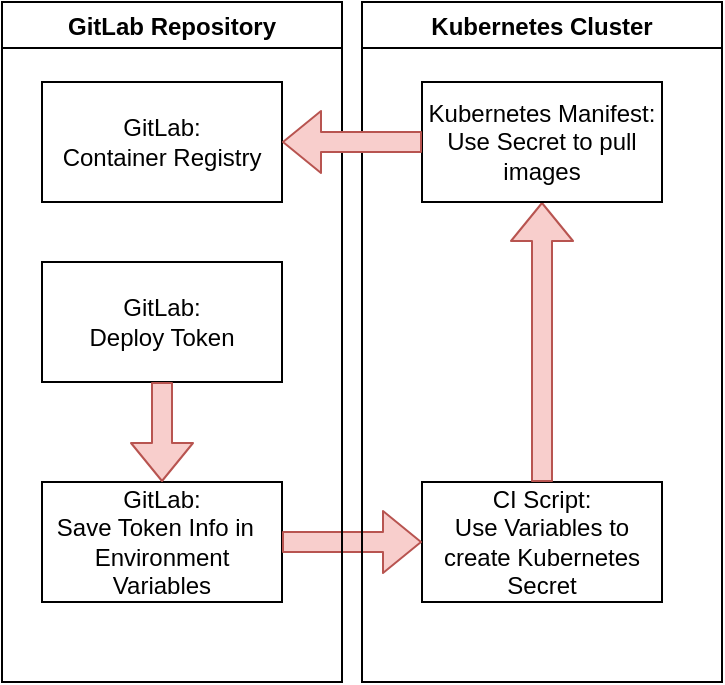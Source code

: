 <mxfile>
    <diagram id="-rUoPNDggYWr25vpYHWS" name="Page-1">
        <mxGraphModel dx="974" dy="517" grid="1" gridSize="10" guides="1" tooltips="1" connect="1" arrows="1" fold="1" page="1" pageScale="1" pageWidth="1169" pageHeight="827" math="0" shadow="0">
            <root>
                <mxCell id="0"/>
                <mxCell id="1" parent="0"/>
                <mxCell id="3" value="GitLab:&lt;br&gt;Deploy Token" style="rounded=0;whiteSpace=wrap;html=1;" parent="1" vertex="1">
                    <mxGeometry x="170" y="290" width="120" height="60" as="geometry"/>
                </mxCell>
                <mxCell id="4" value="GitLab: &lt;br&gt;Save Token Info in&amp;nbsp;&amp;nbsp;&lt;br&gt;Environment Variables" style="rounded=0;whiteSpace=wrap;html=1;" parent="1" vertex="1">
                    <mxGeometry x="170" y="400" width="120" height="60" as="geometry"/>
                </mxCell>
                <mxCell id="5" value="CI Script:&lt;br&gt;Use Variables to create Kubernetes Secret" style="rounded=0;whiteSpace=wrap;html=1;" parent="1" vertex="1">
                    <mxGeometry x="360" y="400" width="120" height="60" as="geometry"/>
                </mxCell>
                <mxCell id="6" value="" style="shape=flexArrow;endArrow=classic;html=1;exitX=1;exitY=0.5;exitDx=0;exitDy=0;entryX=0;entryY=0.5;entryDx=0;entryDy=0;fillColor=#f8cecc;strokeColor=#b85450;" parent="1" source="4" target="5" edge="1">
                    <mxGeometry width="50" height="50" relative="1" as="geometry">
                        <mxPoint x="450" y="410" as="sourcePoint"/>
                        <mxPoint x="500" y="360" as="targetPoint"/>
                    </mxGeometry>
                </mxCell>
                <mxCell id="7" value="" style="shape=flexArrow;endArrow=classic;html=1;exitX=0.5;exitY=1;exitDx=0;exitDy=0;entryX=0.5;entryY=0;entryDx=0;entryDy=0;fillColor=#f8cecc;strokeColor=#b85450;" parent="1" source="3" target="4" edge="1">
                    <mxGeometry width="50" height="50" relative="1" as="geometry">
                        <mxPoint x="300" y="440" as="sourcePoint"/>
                        <mxPoint x="370" y="440" as="targetPoint"/>
                    </mxGeometry>
                </mxCell>
                <mxCell id="9" value="" style="shape=flexArrow;endArrow=classic;html=1;entryX=0.5;entryY=1;entryDx=0;entryDy=0;exitX=0.5;exitY=0;exitDx=0;exitDy=0;fillColor=#f8cecc;strokeColor=#b85450;" parent="1" source="5" target="8" edge="1">
                    <mxGeometry width="50" height="50" relative="1" as="geometry">
                        <mxPoint x="480" y="500" as="sourcePoint"/>
                        <mxPoint x="370" y="440" as="targetPoint"/>
                    </mxGeometry>
                </mxCell>
                <mxCell id="10" value="Kubernetes Cluster" style="swimlane;" parent="1" vertex="1">
                    <mxGeometry x="330" y="160" width="180" height="340" as="geometry"/>
                </mxCell>
                <mxCell id="8" value="Kubernetes Manifest:&lt;br&gt;Use Secret to pull images" style="rounded=0;whiteSpace=wrap;html=1;" parent="10" vertex="1">
                    <mxGeometry x="30" y="40" width="120" height="60" as="geometry"/>
                </mxCell>
                <mxCell id="11" value="GitLab Repository" style="swimlane;" parent="1" vertex="1">
                    <mxGeometry x="150" y="160" width="170" height="340" as="geometry"/>
                </mxCell>
                <mxCell id="12" value="GitLab:&lt;br&gt;Container Registry" style="rounded=0;whiteSpace=wrap;html=1;" vertex="1" parent="11">
                    <mxGeometry x="20" y="40" width="120" height="60" as="geometry"/>
                </mxCell>
                <mxCell id="13" value="" style="shape=flexArrow;endArrow=classic;html=1;exitX=0;exitY=0.5;exitDx=0;exitDy=0;entryX=1;entryY=0.5;entryDx=0;entryDy=0;fillColor=#f8cecc;strokeColor=#b85450;" edge="1" parent="1" source="8" target="12">
                    <mxGeometry width="50" height="50" relative="1" as="geometry">
                        <mxPoint x="240" y="360" as="sourcePoint"/>
                        <mxPoint x="240" y="410" as="targetPoint"/>
                    </mxGeometry>
                </mxCell>
            </root>
        </mxGraphModel>
    </diagram>
</mxfile>